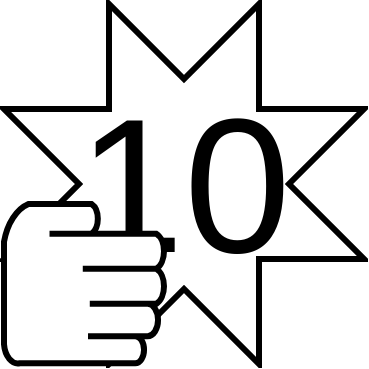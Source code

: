 <mxfile pages="1" version="11.2.8" type="device"><diagram id="f3Kx9sh3Oe-NLmJersw_" name="Page-1"><mxGraphModel dx="932" dy="484" grid="1" gridSize="10" guides="1" tooltips="1" connect="1" arrows="1" fold="1" page="1" pageScale="1" pageWidth="200" pageHeight="200" math="0" shadow="0"><root><mxCell id="0"/><mxCell id="1" parent="0"/><mxCell id="CQxge3WSOmlLEkC1IuVK-12" value="" style="verticalLabelPosition=bottom;verticalAlign=top;html=1;shape=mxgraph.basic.8_point_star;strokeWidth=3;fontSize=96;" vertex="1" parent="1"><mxGeometry x="10" y="10" width="180" height="180" as="geometry"/></mxCell><mxCell id="CQxge3WSOmlLEkC1IuVK-13" value="10" style="text;html=1;strokeColor=none;fillColor=none;align=center;verticalAlign=middle;whiteSpace=wrap;rounded=0;fontSize=96;" vertex="1" parent="1"><mxGeometry x="10" y="10" width="180" height="180" as="geometry"/></mxCell><mxCell id="CQxge3WSOmlLEkC1IuVK-11" value="" style="shape=mxgraph.bpmn.manual_task;html=1;outlineConnect=0;strokeWidth=3;fontSize=96;" vertex="1" parent="1"><mxGeometry x="10" y="110" width="80" height="80" as="geometry"/></mxCell></root></mxGraphModel></diagram></mxfile>